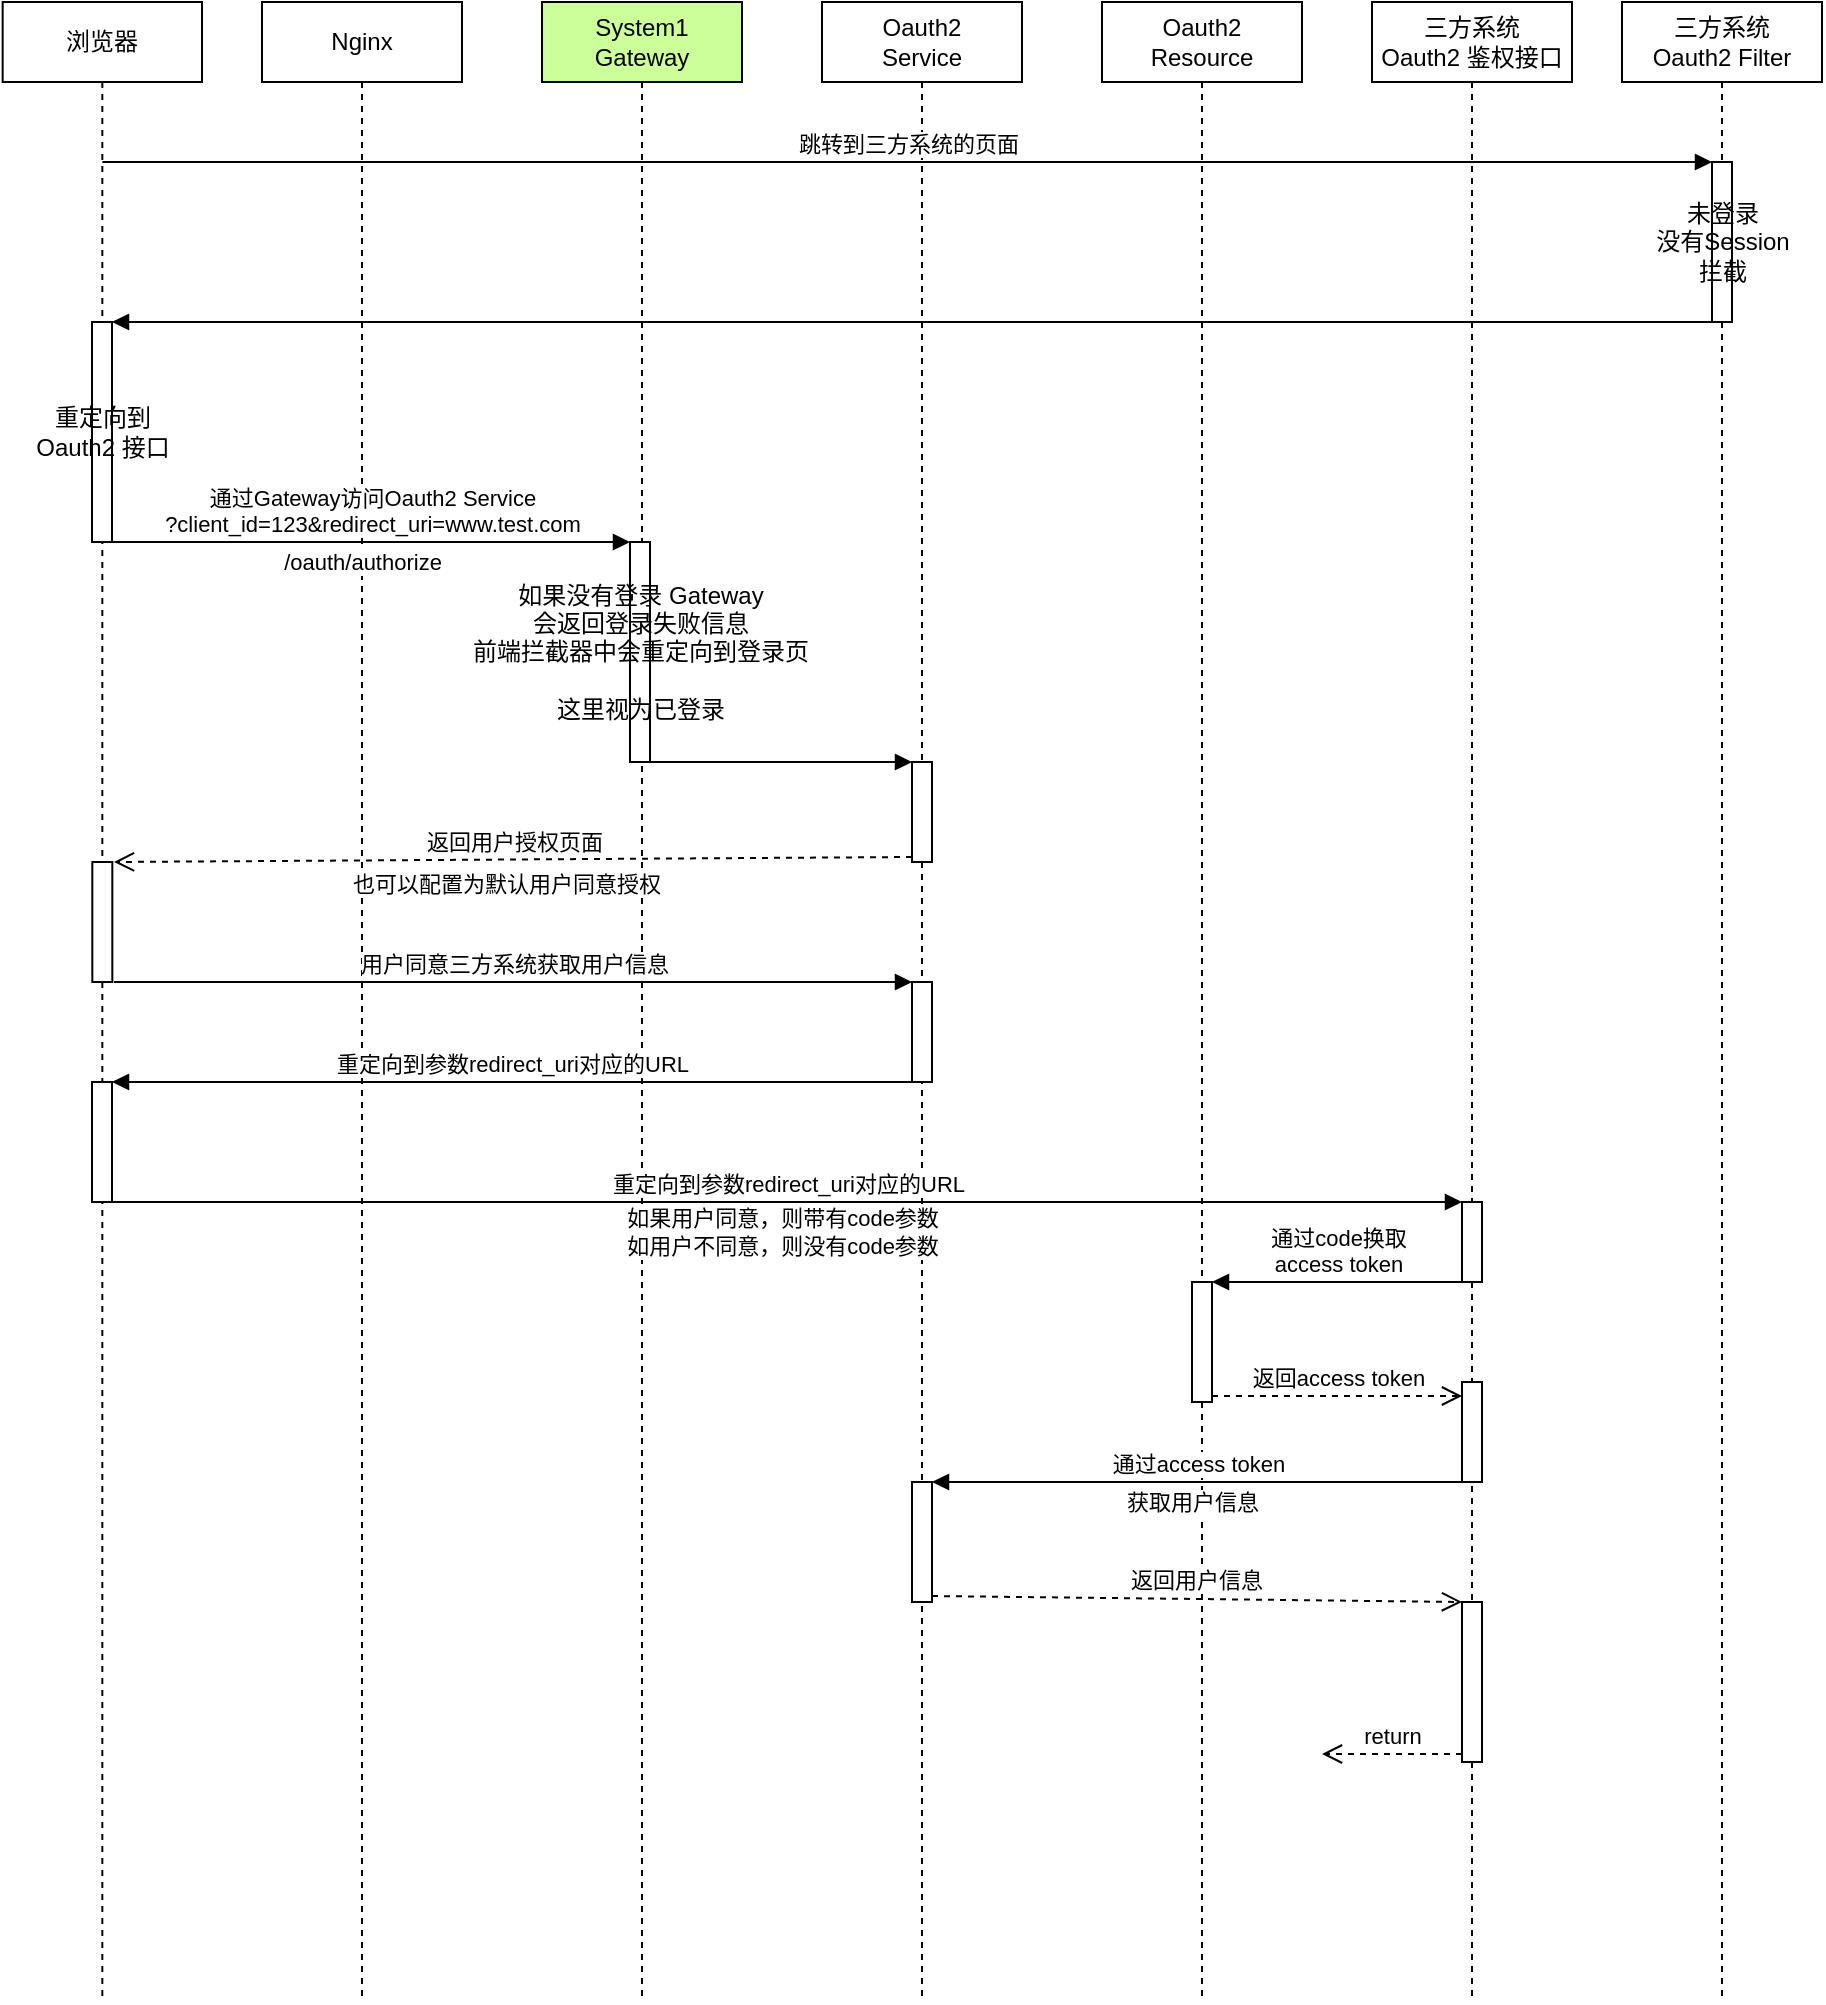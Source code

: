 <mxfile version="14.4.8" type="github">
  <diagram id="dh1iSAnI9LNPIimuFHRk" name="第 1 页">
    <mxGraphModel dx="1422" dy="1903" grid="1" gridSize="10" guides="1" tooltips="1" connect="1" arrows="1" fold="1" page="1" pageScale="1" pageWidth="827" pageHeight="1169" math="0" shadow="0">
      <root>
        <mxCell id="0" />
        <mxCell id="1" parent="0" />
        <mxCell id="rMGrHHltTkKnKPmvmLih-30" value="三方系统&lt;br&gt;Oauth2 鉴权接口" style="shape=umlLifeline;perimeter=lifelinePerimeter;whiteSpace=wrap;html=1;container=0;collapsible=0;recursiveResize=0;outlineConnect=0;" vertex="1" parent="1">
          <mxGeometry x="755" y="-30" width="100" height="1000" as="geometry" />
        </mxCell>
        <mxCell id="rMGrHHltTkKnKPmvmLih-1" value="浏览器" style="shape=umlLifeline;perimeter=lifelinePerimeter;whiteSpace=wrap;html=1;container=0;collapsible=0;recursiveResize=0;outlineConnect=0;" vertex="1" parent="1">
          <mxGeometry x="70.33" y="-30" width="99.67" height="1000" as="geometry" />
        </mxCell>
        <mxCell id="rMGrHHltTkKnKPmvmLih-2" value="Nginx" style="shape=umlLifeline;perimeter=lifelinePerimeter;whiteSpace=wrap;html=1;container=0;collapsible=0;recursiveResize=0;outlineConnect=0;" vertex="1" parent="1">
          <mxGeometry x="200" y="-30" width="100" height="1000" as="geometry" />
        </mxCell>
        <mxCell id="rMGrHHltTkKnKPmvmLih-4" value="System1&lt;br&gt;Gateway" style="shape=umlLifeline;perimeter=lifelinePerimeter;whiteSpace=wrap;html=1;container=0;collapsible=0;recursiveResize=0;outlineConnect=0;fillColor=#CCFF99;" vertex="1" parent="1">
          <mxGeometry x="340" y="-30" width="100" height="1000" as="geometry" />
        </mxCell>
        <mxCell id="rMGrHHltTkKnKPmvmLih-25" value="三方系统&lt;br&gt;Oauth2 Filter" style="shape=umlLifeline;perimeter=lifelinePerimeter;whiteSpace=wrap;html=1;container=0;collapsible=0;recursiveResize=0;outlineConnect=0;" vertex="1" parent="1">
          <mxGeometry x="880" y="-30" width="100" height="1000" as="geometry" />
        </mxCell>
        <mxCell id="rMGrHHltTkKnKPmvmLih-26" value="Oauth2&lt;br&gt;Service" style="shape=umlLifeline;perimeter=lifelinePerimeter;whiteSpace=wrap;html=1;container=0;collapsible=0;recursiveResize=0;outlineConnect=0;" vertex="1" parent="1">
          <mxGeometry x="480" y="-30" width="100" height="1000" as="geometry" />
        </mxCell>
        <mxCell id="rMGrHHltTkKnKPmvmLih-27" value="未登录&lt;br&gt;没有Session&lt;br&gt;拦截" style="html=1;points=[];perimeter=orthogonalPerimeter;" vertex="1" parent="1">
          <mxGeometry x="925" y="50" width="10" height="80" as="geometry" />
        </mxCell>
        <mxCell id="rMGrHHltTkKnKPmvmLih-28" value="跳转到三方系统的页面" style="html=1;verticalAlign=bottom;endArrow=block;entryX=0;entryY=0;" edge="1" target="rMGrHHltTkKnKPmvmLih-27" parent="1" source="rMGrHHltTkKnKPmvmLih-1">
          <mxGeometry relative="1" as="geometry">
            <mxPoint x="595" y="50" as="sourcePoint" />
          </mxGeometry>
        </mxCell>
        <mxCell id="rMGrHHltTkKnKPmvmLih-31" value="Oauth2&lt;br&gt;Resource" style="shape=umlLifeline;perimeter=lifelinePerimeter;whiteSpace=wrap;html=1;container=0;collapsible=0;recursiveResize=0;outlineConnect=0;" vertex="1" parent="1">
          <mxGeometry x="620" y="-30" width="100" height="1000" as="geometry" />
        </mxCell>
        <mxCell id="rMGrHHltTkKnKPmvmLih-32" value="重定向到&lt;br&gt;Oauth2 接口" style="html=1;points=[];perimeter=orthogonalPerimeter;" vertex="1" parent="1">
          <mxGeometry x="115" y="130" width="10" height="110" as="geometry" />
        </mxCell>
        <mxCell id="rMGrHHltTkKnKPmvmLih-33" value="" style="html=1;verticalAlign=bottom;endArrow=block;entryX=1;entryY=0;exitX=0;exitY=1;exitDx=0;exitDy=0;exitPerimeter=0;" edge="1" target="rMGrHHltTkKnKPmvmLih-32" parent="1" source="rMGrHHltTkKnKPmvmLih-27">
          <mxGeometry relative="1" as="geometry">
            <mxPoint x="880" y="130" as="sourcePoint" />
          </mxGeometry>
        </mxCell>
        <mxCell id="rMGrHHltTkKnKPmvmLih-35" value="如果没有登录 Gateway&lt;br&gt;会返回登录失败信息&lt;br&gt;前端拦截器中会重定向到登录页&lt;br&gt;&lt;br&gt;这里视为已登录" style="html=1;points=[];perimeter=orthogonalPerimeter;" vertex="1" parent="1">
          <mxGeometry x="384" y="240" width="10" height="110" as="geometry" />
        </mxCell>
        <mxCell id="rMGrHHltTkKnKPmvmLih-36" value="通过Gateway访问Oauth2 Service&lt;br&gt;?client_id=123&amp;amp;redirect_uri=www.test.com" style="html=1;verticalAlign=bottom;endArrow=block;entryX=0;entryY=0;exitX=1.1;exitY=1;exitDx=0;exitDy=0;exitPerimeter=0;" edge="1" target="rMGrHHltTkKnKPmvmLih-35" parent="1">
          <mxGeometry relative="1" as="geometry">
            <mxPoint x="125" y="240" as="sourcePoint" />
          </mxGeometry>
        </mxCell>
        <mxCell id="rMGrHHltTkKnKPmvmLih-41" value="/oauth/authorize" style="edgeLabel;html=1;align=center;verticalAlign=middle;resizable=0;points=[];" vertex="1" connectable="0" parent="rMGrHHltTkKnKPmvmLih-36">
          <mxGeometry x="-0.081" relative="1" as="geometry">
            <mxPoint x="6" y="10" as="offset" />
          </mxGeometry>
        </mxCell>
        <mxCell id="rMGrHHltTkKnKPmvmLih-38" value="" style="html=1;points=[];perimeter=orthogonalPerimeter;" vertex="1" parent="1">
          <mxGeometry x="525" y="350" width="10" height="50" as="geometry" />
        </mxCell>
        <mxCell id="rMGrHHltTkKnKPmvmLih-39" value="" style="html=1;verticalAlign=bottom;endArrow=block;entryX=0;entryY=0;" edge="1" target="rMGrHHltTkKnKPmvmLih-38" parent="1" source="rMGrHHltTkKnKPmvmLih-35">
          <mxGeometry relative="1" as="geometry">
            <mxPoint x="455" y="350" as="sourcePoint" />
          </mxGeometry>
        </mxCell>
        <mxCell id="rMGrHHltTkKnKPmvmLih-40" value="返回用户授权页面" style="html=1;verticalAlign=bottom;endArrow=open;dashed=1;endSize=8;exitX=0;exitY=0.95;entryX=1.084;entryY=0;entryDx=0;entryDy=0;entryPerimeter=0;" edge="1" source="rMGrHHltTkKnKPmvmLih-38" parent="1" target="rMGrHHltTkKnKPmvmLih-46">
          <mxGeometry relative="1" as="geometry">
            <mxPoint x="455" y="426" as="targetPoint" />
          </mxGeometry>
        </mxCell>
        <mxCell id="rMGrHHltTkKnKPmvmLih-42" value="也可以配置为默认用户同意授权" style="edgeLabel;html=1;align=center;verticalAlign=middle;resizable=0;points=[];" vertex="1" connectable="0" parent="rMGrHHltTkKnKPmvmLih-40">
          <mxGeometry x="-0.507" relative="1" as="geometry">
            <mxPoint x="-105" y="12.5" as="offset" />
          </mxGeometry>
        </mxCell>
        <mxCell id="rMGrHHltTkKnKPmvmLih-46" value="" style="html=1;points=[];perimeter=orthogonalPerimeter;" vertex="1" parent="1">
          <mxGeometry x="115.16" y="400" width="10" height="60" as="geometry" />
        </mxCell>
        <mxCell id="rMGrHHltTkKnKPmvmLih-49" value="" style="html=1;points=[];perimeter=orthogonalPerimeter;" vertex="1" parent="1">
          <mxGeometry x="525" y="460" width="10" height="50" as="geometry" />
        </mxCell>
        <mxCell id="rMGrHHltTkKnKPmvmLih-50" value="用户同意三方系统获取用户信息" style="html=1;verticalAlign=bottom;endArrow=block;entryX=0;entryY=0;exitX=1.084;exitY=1;exitDx=0;exitDy=0;exitPerimeter=0;" edge="1" target="rMGrHHltTkKnKPmvmLih-49" parent="1" source="rMGrHHltTkKnKPmvmLih-46">
          <mxGeometry relative="1" as="geometry">
            <mxPoint x="455" y="460" as="sourcePoint" />
          </mxGeometry>
        </mxCell>
        <mxCell id="rMGrHHltTkKnKPmvmLih-55" value="" style="html=1;points=[];perimeter=orthogonalPerimeter;" vertex="1" parent="1">
          <mxGeometry x="115" y="510" width="10" height="60" as="geometry" />
        </mxCell>
        <mxCell id="rMGrHHltTkKnKPmvmLih-56" value="重定向到参数redirect_uri对应的URL" style="html=1;verticalAlign=bottom;endArrow=block;entryX=1;entryY=0;exitX=0;exitY=1;exitDx=0;exitDy=0;exitPerimeter=0;" edge="1" target="rMGrHHltTkKnKPmvmLih-55" parent="1" source="rMGrHHltTkKnKPmvmLih-49">
          <mxGeometry relative="1" as="geometry">
            <mxPoint x="185" y="510" as="sourcePoint" />
          </mxGeometry>
        </mxCell>
        <mxCell id="rMGrHHltTkKnKPmvmLih-58" value="如果用户同意，则带有code参数&lt;br&gt;如用户不同意，则没有code参数" style="edgeLabel;html=1;align=center;verticalAlign=middle;resizable=0;points=[];" vertex="1" connectable="0" parent="rMGrHHltTkKnKPmvmLih-56">
          <mxGeometry x="-0.135" y="3" relative="1" as="geometry">
            <mxPoint x="108" y="72" as="offset" />
          </mxGeometry>
        </mxCell>
        <mxCell id="rMGrHHltTkKnKPmvmLih-59" value="" style="html=1;points=[];perimeter=orthogonalPerimeter;" vertex="1" parent="1">
          <mxGeometry x="800" y="570" width="10" height="40" as="geometry" />
        </mxCell>
        <mxCell id="rMGrHHltTkKnKPmvmLih-60" value="重定向到参数redirect_uri对应的URL" style="html=1;verticalAlign=bottom;endArrow=block;entryX=0;entryY=0;exitX=1;exitY=1;exitDx=0;exitDy=0;exitPerimeter=0;" edge="1" target="rMGrHHltTkKnKPmvmLih-59" parent="1" source="rMGrHHltTkKnKPmvmLih-55">
          <mxGeometry relative="1" as="geometry">
            <mxPoint x="730" y="570" as="sourcePoint" />
          </mxGeometry>
        </mxCell>
        <mxCell id="rMGrHHltTkKnKPmvmLih-63" value="" style="html=1;points=[];perimeter=orthogonalPerimeter;" vertex="1" parent="1">
          <mxGeometry x="665" y="610" width="10" height="60" as="geometry" />
        </mxCell>
        <mxCell id="rMGrHHltTkKnKPmvmLih-64" value="通过code换取&lt;br&gt;access token" style="html=1;verticalAlign=bottom;endArrow=block;entryX=1;entryY=0;exitX=0;exitY=1;exitDx=0;exitDy=0;exitPerimeter=0;" edge="1" target="rMGrHHltTkKnKPmvmLih-63" parent="1" source="rMGrHHltTkKnKPmvmLih-59">
          <mxGeometry relative="1" as="geometry">
            <mxPoint x="735" y="610" as="sourcePoint" />
          </mxGeometry>
        </mxCell>
        <mxCell id="rMGrHHltTkKnKPmvmLih-65" value="返回access token" style="html=1;verticalAlign=bottom;endArrow=open;dashed=1;endSize=8;exitX=1;exitY=0.95;entryX=0;entryY=0.14;entryDx=0;entryDy=0;entryPerimeter=0;" edge="1" source="rMGrHHltTkKnKPmvmLih-63" parent="1" target="rMGrHHltTkKnKPmvmLih-66">
          <mxGeometry relative="1" as="geometry">
            <mxPoint x="780" y="667" as="targetPoint" />
          </mxGeometry>
        </mxCell>
        <mxCell id="rMGrHHltTkKnKPmvmLih-66" value="" style="html=1;points=[];perimeter=orthogonalPerimeter;" vertex="1" parent="1">
          <mxGeometry x="800" y="660" width="10" height="50" as="geometry" />
        </mxCell>
        <mxCell id="rMGrHHltTkKnKPmvmLih-72" value="" style="html=1;points=[];perimeter=orthogonalPerimeter;" vertex="1" parent="1">
          <mxGeometry x="525" y="710" width="10" height="60" as="geometry" />
        </mxCell>
        <mxCell id="rMGrHHltTkKnKPmvmLih-73" value="通过access token" style="html=1;verticalAlign=bottom;endArrow=block;entryX=1;entryY=0;exitX=0;exitY=1;exitDx=0;exitDy=0;exitPerimeter=0;" edge="1" target="rMGrHHltTkKnKPmvmLih-72" parent="1" source="rMGrHHltTkKnKPmvmLih-66">
          <mxGeometry relative="1" as="geometry">
            <mxPoint x="595" y="710" as="sourcePoint" />
          </mxGeometry>
        </mxCell>
        <mxCell id="rMGrHHltTkKnKPmvmLih-75" value="获取用户信息" style="edgeLabel;html=1;align=center;verticalAlign=middle;resizable=0;points=[];" vertex="1" connectable="0" parent="rMGrHHltTkKnKPmvmLih-73">
          <mxGeometry x="-0.457" y="2" relative="1" as="geometry">
            <mxPoint x="-63" y="8" as="offset" />
          </mxGeometry>
        </mxCell>
        <mxCell id="rMGrHHltTkKnKPmvmLih-74" value="返回用户信息" style="html=1;verticalAlign=bottom;endArrow=open;dashed=1;endSize=8;exitX=1;exitY=0.95;entryX=0;entryY=0;entryDx=0;entryDy=0;entryPerimeter=0;" edge="1" source="rMGrHHltTkKnKPmvmLih-72" parent="1" target="rMGrHHltTkKnKPmvmLih-76">
          <mxGeometry relative="1" as="geometry">
            <mxPoint x="595" y="767" as="targetPoint" />
          </mxGeometry>
        </mxCell>
        <mxCell id="rMGrHHltTkKnKPmvmLih-76" value="" style="html=1;points=[];perimeter=orthogonalPerimeter;" vertex="1" parent="1">
          <mxGeometry x="800" y="770" width="10" height="80" as="geometry" />
        </mxCell>
        <mxCell id="rMGrHHltTkKnKPmvmLih-78" value="return" style="html=1;verticalAlign=bottom;endArrow=open;dashed=1;endSize=8;exitX=0;exitY=0.95;" edge="1" source="rMGrHHltTkKnKPmvmLih-76" parent="1">
          <mxGeometry relative="1" as="geometry">
            <mxPoint x="730" y="846" as="targetPoint" />
          </mxGeometry>
        </mxCell>
      </root>
    </mxGraphModel>
  </diagram>
</mxfile>
